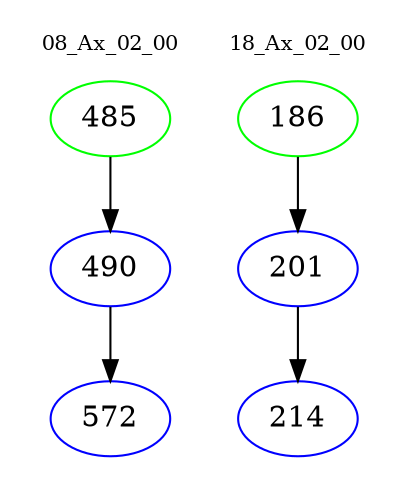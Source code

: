 digraph{
subgraph cluster_0 {
color = white
label = "08_Ax_02_00";
fontsize=10;
T0_485 [label="485", color="green"]
T0_485 -> T0_490 [color="black"]
T0_490 [label="490", color="blue"]
T0_490 -> T0_572 [color="black"]
T0_572 [label="572", color="blue"]
}
subgraph cluster_1 {
color = white
label = "18_Ax_02_00";
fontsize=10;
T1_186 [label="186", color="green"]
T1_186 -> T1_201 [color="black"]
T1_201 [label="201", color="blue"]
T1_201 -> T1_214 [color="black"]
T1_214 [label="214", color="blue"]
}
}
